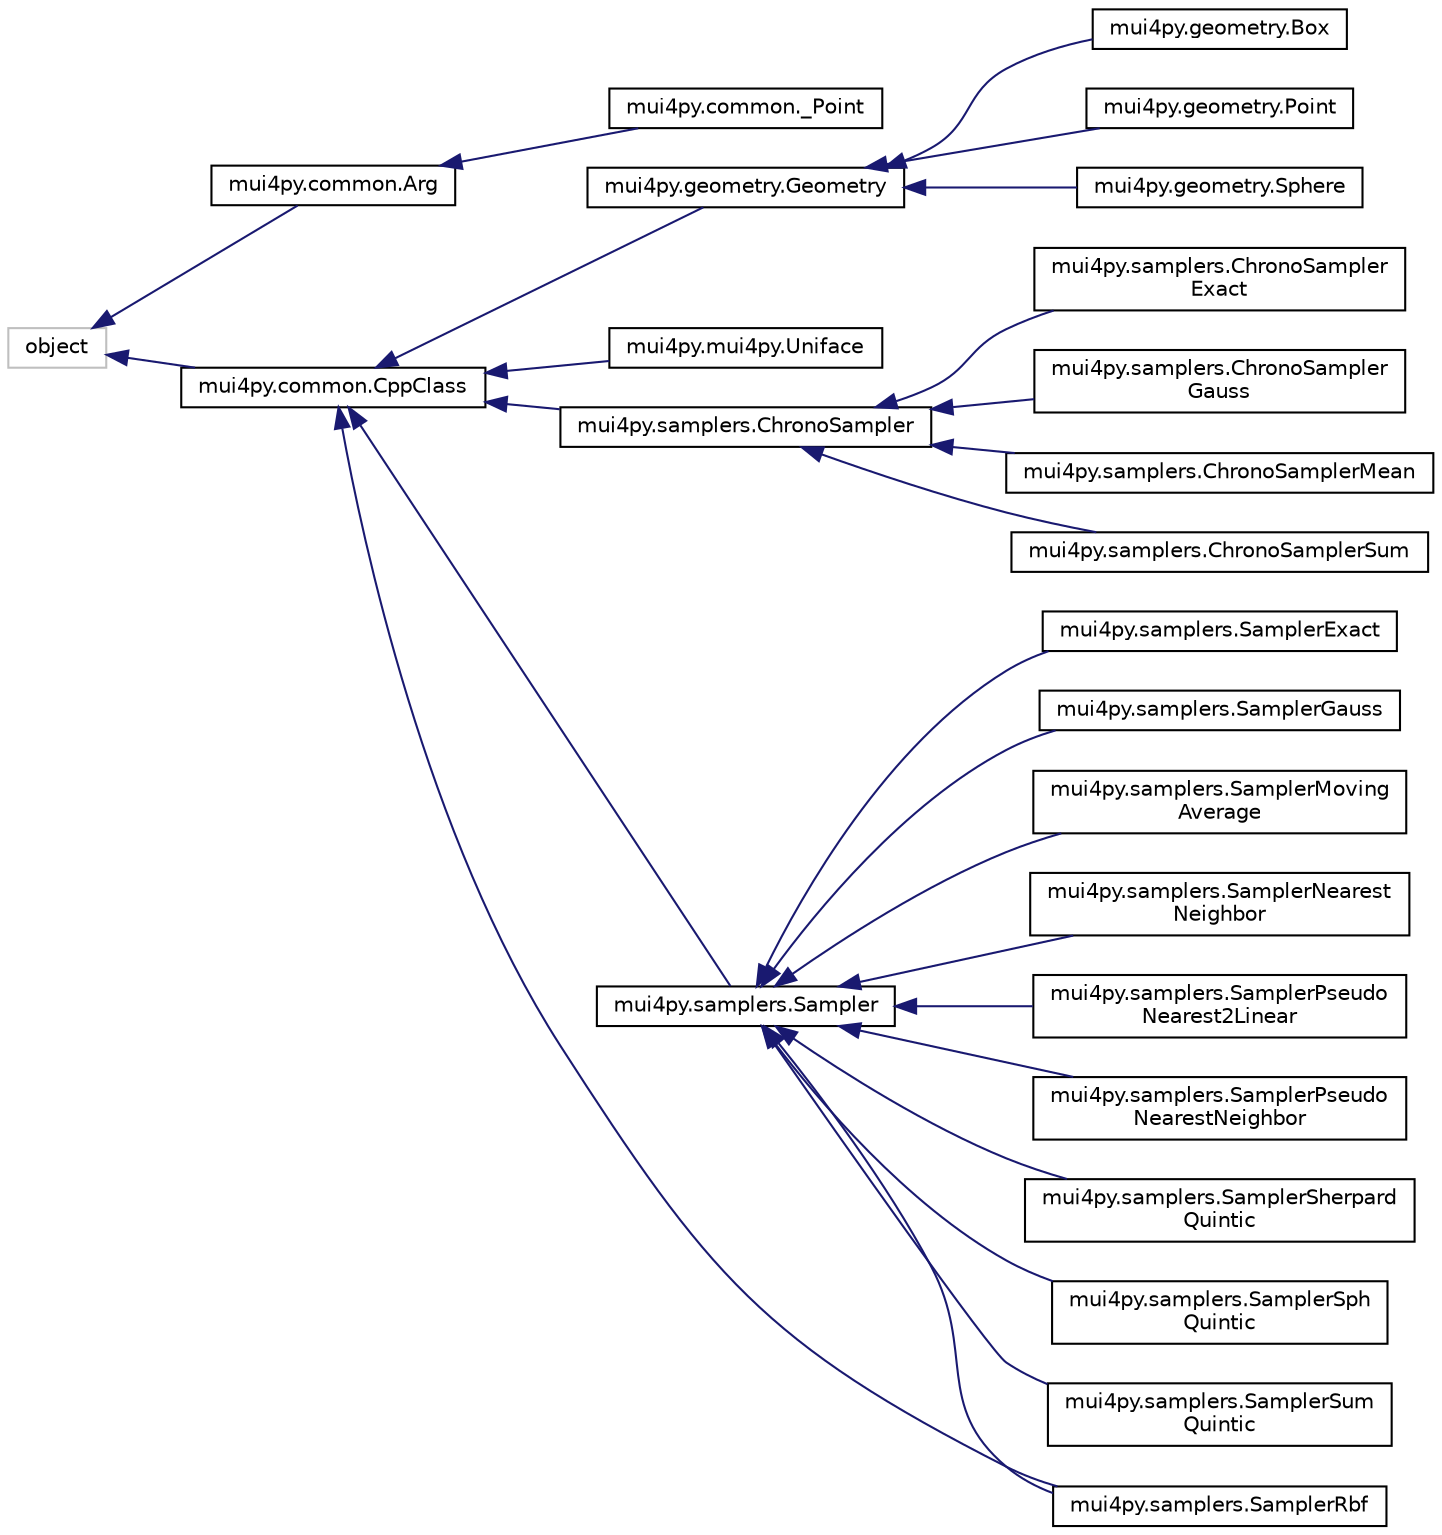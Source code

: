 digraph "Graphical Class Hierarchy"
{
 // LATEX_PDF_SIZE
  edge [fontname="Helvetica",fontsize="10",labelfontname="Helvetica",labelfontsize="10"];
  node [fontname="Helvetica",fontsize="10",shape=record];
  rankdir="LR";
  Node77 [label="object",height=0.2,width=0.4,color="grey75", fillcolor="white", style="filled",tooltip=" "];
  Node77 -> Node0 [dir="back",color="midnightblue",fontsize="10",style="solid",fontname="Helvetica"];
  Node0 [label="mui4py.common.Arg",height=0.2,width=0.4,color="black", fillcolor="white", style="filled",URL="$classmui4py_1_1common_1_1_arg.html",tooltip=" "];
  Node0 -> Node1 [dir="back",color="midnightblue",fontsize="10",style="solid",fontname="Helvetica"];
  Node1 [label="mui4py.common._Point",height=0.2,width=0.4,color="black", fillcolor="white", style="filled",URL="$classmui4py_1_1common_1_1___point.html",tooltip=" "];
  Node77 -> Node80 [dir="back",color="midnightblue",fontsize="10",style="solid",fontname="Helvetica"];
  Node80 [label="mui4py.common.CppClass",height=0.2,width=0.4,color="black", fillcolor="white", style="filled",URL="$classmui4py_1_1common_1_1_cpp_class.html",tooltip=" "];
  Node80 -> Node81 [dir="back",color="midnightblue",fontsize="10",style="solid",fontname="Helvetica"];
  Node81 [label="mui4py.geometry.Geometry",height=0.2,width=0.4,color="black", fillcolor="white", style="filled",URL="$classmui4py_1_1geometry_1_1_geometry.html",tooltip=" "];
  Node81 -> Node82 [dir="back",color="midnightblue",fontsize="10",style="solid",fontname="Helvetica"];
  Node82 [label="mui4py.geometry.Box",height=0.2,width=0.4,color="black", fillcolor="white", style="filled",URL="$classmui4py_1_1geometry_1_1_box.html",tooltip=" "];
  Node81 -> Node83 [dir="back",color="midnightblue",fontsize="10",style="solid",fontname="Helvetica"];
  Node83 [label="mui4py.geometry.Point",height=0.2,width=0.4,color="black", fillcolor="white", style="filled",URL="$classmui4py_1_1geometry_1_1_point.html",tooltip=" "];
  Node81 -> Node84 [dir="back",color="midnightblue",fontsize="10",style="solid",fontname="Helvetica"];
  Node84 [label="mui4py.geometry.Sphere",height=0.2,width=0.4,color="black", fillcolor="white", style="filled",URL="$classmui4py_1_1geometry_1_1_sphere.html",tooltip=" "];
  Node80 -> Node85 [dir="back",color="midnightblue",fontsize="10",style="solid",fontname="Helvetica"];
  Node85 [label="mui4py.mui4py.Uniface",height=0.2,width=0.4,color="black", fillcolor="white", style="filled",URL="$classmui4py_1_1mui4py_1_1_uniface.html",tooltip=" "];
  Node80 -> Node86 [dir="back",color="midnightblue",fontsize="10",style="solid",fontname="Helvetica"];
  Node86 [label="mui4py.samplers.ChronoSampler",height=0.2,width=0.4,color="black", fillcolor="white", style="filled",URL="$classmui4py_1_1samplers_1_1_chrono_sampler.html",tooltip=" "];
  Node86 -> Node87 [dir="back",color="midnightblue",fontsize="10",style="solid",fontname="Helvetica"];
  Node87 [label="mui4py.samplers.ChronoSampler\lExact",height=0.2,width=0.4,color="black", fillcolor="white", style="filled",URL="$classmui4py_1_1samplers_1_1_chrono_sampler_exact.html",tooltip=" "];
  Node86 -> Node88 [dir="back",color="midnightblue",fontsize="10",style="solid",fontname="Helvetica"];
  Node88 [label="mui4py.samplers.ChronoSampler\lGauss",height=0.2,width=0.4,color="black", fillcolor="white", style="filled",URL="$classmui4py_1_1samplers_1_1_chrono_sampler_gauss.html",tooltip=" "];
  Node86 -> Node89 [dir="back",color="midnightblue",fontsize="10",style="solid",fontname="Helvetica"];
  Node89 [label="mui4py.samplers.ChronoSamplerMean",height=0.2,width=0.4,color="black", fillcolor="white", style="filled",URL="$classmui4py_1_1samplers_1_1_chrono_sampler_mean.html",tooltip=" "];
  Node86 -> Node90 [dir="back",color="midnightblue",fontsize="10",style="solid",fontname="Helvetica"];
  Node90 [label="mui4py.samplers.ChronoSamplerSum",height=0.2,width=0.4,color="black", fillcolor="white", style="filled",URL="$classmui4py_1_1samplers_1_1_chrono_sampler_sum.html",tooltip=" "];
  Node80 -> Node91 [dir="back",color="midnightblue",fontsize="10",style="solid",fontname="Helvetica"];
  Node91 [label="mui4py.samplers.Sampler",height=0.2,width=0.4,color="black", fillcolor="white", style="filled",URL="$classmui4py_1_1samplers_1_1_sampler.html",tooltip=" "];
  Node91 -> Node92 [dir="back",color="midnightblue",fontsize="10",style="solid",fontname="Helvetica"];
  Node92 [label="mui4py.samplers.SamplerExact",height=0.2,width=0.4,color="black", fillcolor="white", style="filled",URL="$classmui4py_1_1samplers_1_1_sampler_exact.html",tooltip=" "];
  Node91 -> Node93 [dir="back",color="midnightblue",fontsize="10",style="solid",fontname="Helvetica"];
  Node93 [label="mui4py.samplers.SamplerGauss",height=0.2,width=0.4,color="black", fillcolor="white", style="filled",URL="$classmui4py_1_1samplers_1_1_sampler_gauss.html",tooltip=" "];
  Node91 -> Node94 [dir="back",color="midnightblue",fontsize="10",style="solid",fontname="Helvetica"];
  Node94 [label="mui4py.samplers.SamplerMoving\lAverage",height=0.2,width=0.4,color="black", fillcolor="white", style="filled",URL="$classmui4py_1_1samplers_1_1_sampler_moving_average.html",tooltip=" "];
  Node91 -> Node95 [dir="back",color="midnightblue",fontsize="10",style="solid",fontname="Helvetica"];
  Node95 [label="mui4py.samplers.SamplerNearest\lNeighbor",height=0.2,width=0.4,color="black", fillcolor="white", style="filled",URL="$classmui4py_1_1samplers_1_1_sampler_nearest_neighbor.html",tooltip=" "];
  Node91 -> Node96 [dir="back",color="midnightblue",fontsize="10",style="solid",fontname="Helvetica"];
  Node96 [label="mui4py.samplers.SamplerPseudo\lNearest2Linear",height=0.2,width=0.4,color="black", fillcolor="white", style="filled",URL="$classmui4py_1_1samplers_1_1_sampler_pseudo_nearest2_linear.html",tooltip=" "];
  Node91 -> Node97 [dir="back",color="midnightblue",fontsize="10",style="solid",fontname="Helvetica"];
  Node97 [label="mui4py.samplers.SamplerPseudo\lNearestNeighbor",height=0.2,width=0.4,color="black", fillcolor="white", style="filled",URL="$classmui4py_1_1samplers_1_1_sampler_pseudo_nearest_neighbor.html",tooltip=" "];
  Node91 -> Node98 [dir="back",color="midnightblue",fontsize="10",style="solid",fontname="Helvetica"];
  Node98 [label="mui4py.samplers.SamplerRbf",height=0.2,width=0.4,color="black", fillcolor="white", style="filled",URL="$classmui4py_1_1samplers_1_1_sampler_rbf.html",tooltip=" "];
  Node91 -> Node99 [dir="back",color="midnightblue",fontsize="10",style="solid",fontname="Helvetica"];
  Node99 [label="mui4py.samplers.SamplerSherpard\lQuintic",height=0.2,width=0.4,color="black", fillcolor="white", style="filled",URL="$classmui4py_1_1samplers_1_1_sampler_sherpard_quintic.html",tooltip=" "];
  Node91 -> Node100 [dir="back",color="midnightblue",fontsize="10",style="solid",fontname="Helvetica"];
  Node100 [label="mui4py.samplers.SamplerSph\lQuintic",height=0.2,width=0.4,color="black", fillcolor="white", style="filled",URL="$classmui4py_1_1samplers_1_1_sampler_sph_quintic.html",tooltip=" "];
  Node91 -> Node101 [dir="back",color="midnightblue",fontsize="10",style="solid",fontname="Helvetica"];
  Node101 [label="mui4py.samplers.SamplerSum\lQuintic",height=0.2,width=0.4,color="black", fillcolor="white", style="filled",URL="$classmui4py_1_1samplers_1_1_sampler_sum_quintic.html",tooltip=" "];
  Node80 -> Node98 [dir="back",color="midnightblue",fontsize="10",style="solid",fontname="Helvetica"];
}
